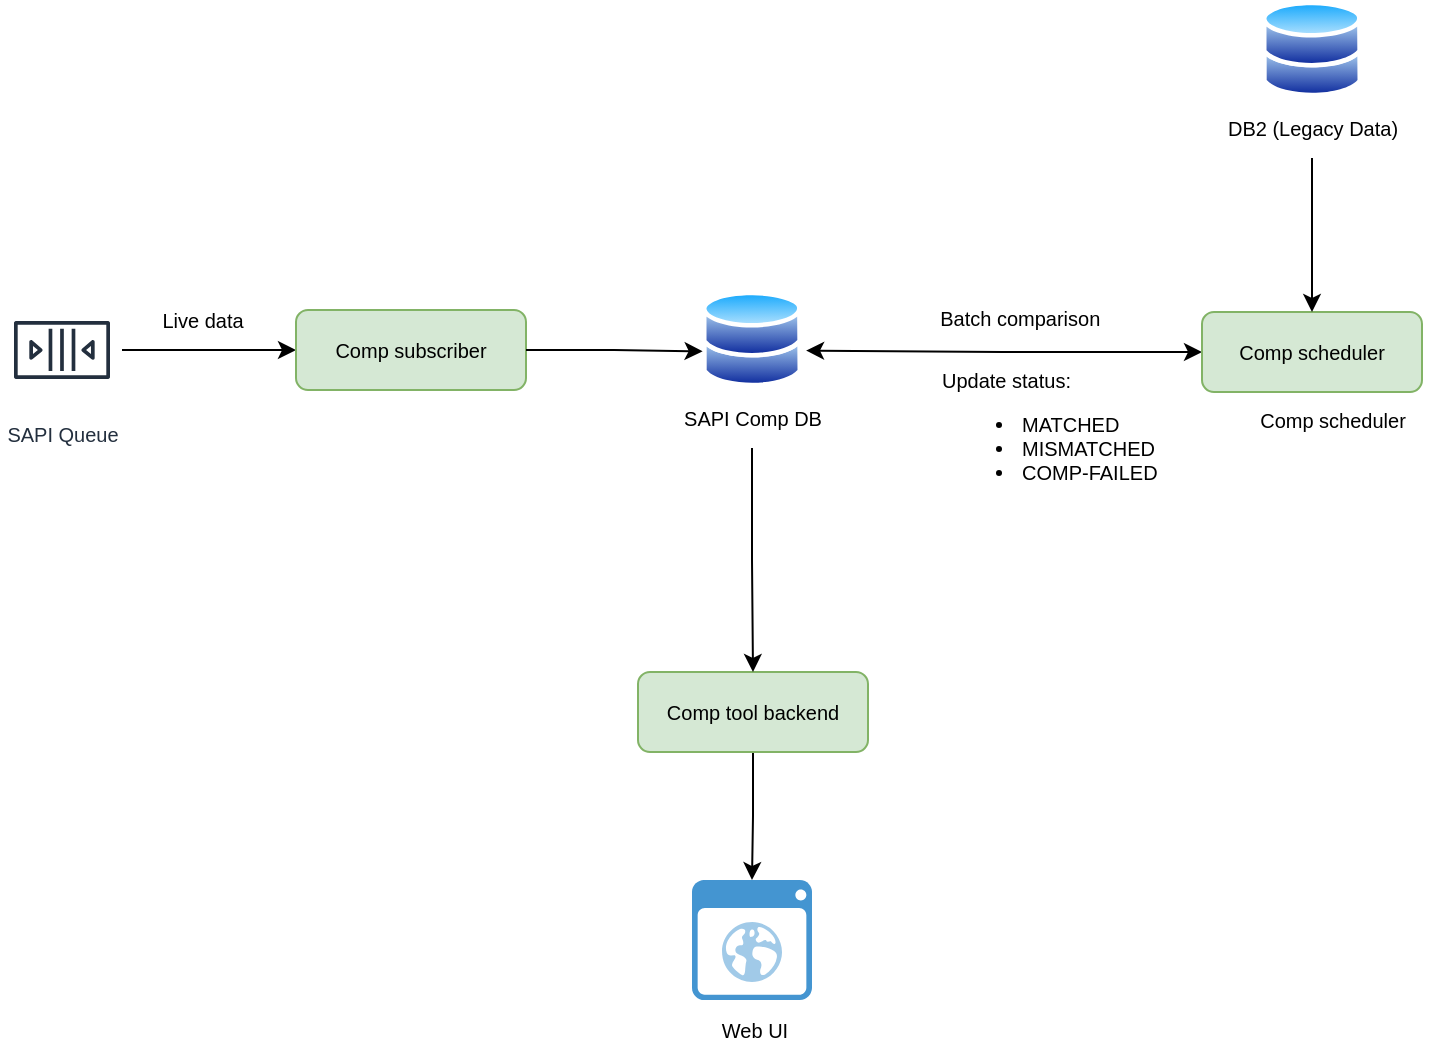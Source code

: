 <mxfile version="22.1.7" type="github">
  <diagram name="Page-1" id="bZ22wts9ZL9CsZyptoK8">
    <mxGraphModel dx="989" dy="523" grid="1" gridSize="10" guides="1" tooltips="1" connect="1" arrows="1" fold="1" page="1" pageScale="1" pageWidth="1400" pageHeight="850" math="0" shadow="0">
      <root>
        <mxCell id="0" />
        <mxCell id="1" parent="0" />
        <mxCell id="tpa_yzFqiFY1DUuuxtVT-7" style="edgeStyle=orthogonalEdgeStyle;rounded=0;orthogonalLoop=1;jettySize=auto;html=1;fontSize=10;" edge="1" parent="1" source="wvpcYqnINNZmsrRdIS55-7" target="tpa_yzFqiFY1DUuuxtVT-4">
          <mxGeometry relative="1" as="geometry" />
        </mxCell>
        <mxCell id="wvpcYqnINNZmsrRdIS55-7" value="SAPI Queue" style="sketch=0;outlineConnect=0;fontColor=#232F3E;gradientColor=none;strokeColor=#232F3E;fillColor=#ffffff;dashed=0;verticalLabelPosition=bottom;verticalAlign=top;align=center;html=1;fontSize=10;fontStyle=0;aspect=fixed;shape=mxgraph.aws4.resourceIcon;resIcon=mxgraph.aws4.queue;" parent="1" vertex="1">
          <mxGeometry x="40" y="155" width="60" height="60" as="geometry" />
        </mxCell>
        <mxCell id="wvpcYqnINNZmsrRdIS55-9" value="" style="group;fontSize=10;" parent="1" vertex="1" connectable="0">
          <mxGeometry x="670" y="10" width="90" height="79" as="geometry" />
        </mxCell>
        <mxCell id="wvpcYqnINNZmsrRdIS55-5" value="" style="image;aspect=fixed;perimeter=ellipsePerimeter;html=1;align=center;shadow=0;dashed=0;spacingTop=3;image=img/lib/active_directory/databases.svg;fontSize=10;" parent="wvpcYqnINNZmsrRdIS55-9" vertex="1">
          <mxGeometry width="50" height="49" as="geometry" />
        </mxCell>
        <mxCell id="wvpcYqnINNZmsrRdIS55-8" value="DB2 (Legacy Data)" style="text;html=1;align=center;verticalAlign=middle;resizable=0;points=[];autosize=1;strokeColor=none;fillColor=none;fontSize=10;" parent="wvpcYqnINNZmsrRdIS55-9" vertex="1">
          <mxGeometry x="-30" y="49" width="110" height="30" as="geometry" />
        </mxCell>
        <mxCell id="wvpcYqnINNZmsrRdIS55-15" value="" style="group;fontSize=10;" parent="1" vertex="1" connectable="0">
          <mxGeometry x="380" y="155" width="90" height="79" as="geometry" />
        </mxCell>
        <mxCell id="wvpcYqnINNZmsrRdIS55-10" value="" style="image;aspect=fixed;perimeter=ellipsePerimeter;html=1;align=center;shadow=0;dashed=0;spacingTop=3;image=img/lib/active_directory/databases.svg;fontSize=10;" parent="wvpcYqnINNZmsrRdIS55-15" vertex="1">
          <mxGeometry x="10" width="50" height="49" as="geometry" />
        </mxCell>
        <mxCell id="wvpcYqnINNZmsrRdIS55-11" value="SAPI Comp DB" style="text;html=1;align=center;verticalAlign=middle;resizable=0;points=[];autosize=1;strokeColor=none;fillColor=none;fontSize=10;" parent="wvpcYqnINNZmsrRdIS55-15" vertex="1">
          <mxGeometry x="-10" y="49" width="90" height="30" as="geometry" />
        </mxCell>
        <mxCell id="wvpcYqnINNZmsrRdIS55-33" value="" style="group;fontSize=10;" parent="1" vertex="1" connectable="0">
          <mxGeometry x="385" y="450" width="61" height="90" as="geometry" />
        </mxCell>
        <mxCell id="wvpcYqnINNZmsrRdIS55-31" value="" style="shadow=0;dashed=0;html=1;strokeColor=none;fillColor=#4495D1;labelPosition=center;verticalLabelPosition=bottom;verticalAlign=top;align=center;outlineConnect=0;shape=mxgraph.veeam.2d.web_ui;fontSize=10;" parent="wvpcYqnINNZmsrRdIS55-33" vertex="1">
          <mxGeometry width="60" height="60" as="geometry" />
        </mxCell>
        <mxCell id="wvpcYqnINNZmsrRdIS55-32" value="Web UI" style="text;html=1;align=center;verticalAlign=middle;resizable=0;points=[];autosize=1;strokeColor=none;fillColor=none;fontSize=10;" parent="wvpcYqnINNZmsrRdIS55-33" vertex="1">
          <mxGeometry x="1" y="60" width="60" height="30" as="geometry" />
        </mxCell>
        <mxCell id="wvpcYqnINNZmsrRdIS55-20" value="Comp scheduler" style="text;html=1;align=center;verticalAlign=middle;resizable=0;points=[];autosize=1;strokeColor=none;fillColor=none;fontSize=10;" parent="1" vertex="1">
          <mxGeometry x="655" y="205" width="100" height="30" as="geometry" />
        </mxCell>
        <mxCell id="tpa_yzFqiFY1DUuuxtVT-1" value="Live data" style="text;html=1;align=center;verticalAlign=middle;resizable=0;points=[];autosize=1;strokeColor=none;fillColor=none;fontSize=10;" vertex="1" parent="1">
          <mxGeometry x="110" y="155" width="60" height="30" as="geometry" />
        </mxCell>
        <mxCell id="tpa_yzFqiFY1DUuuxtVT-2" value="Batch comparison&amp;nbsp;" style="text;html=1;align=center;verticalAlign=middle;resizable=0;points=[];autosize=1;strokeColor=none;fillColor=none;fontSize=10;" vertex="1" parent="1">
          <mxGeometry x="495" y="154" width="110" height="30" as="geometry" />
        </mxCell>
        <mxCell id="tpa_yzFqiFY1DUuuxtVT-3" value="&lt;font style=&quot;font-size: 10px;&quot;&gt;Update status: &lt;br style=&quot;font-size: 10px;&quot;&gt;&lt;/font&gt;&lt;blockquote style=&quot;margin: 0px 0px 0px 40px; border: none; padding: 0px; font-size: 10px;&quot;&gt;&lt;/blockquote&gt;&lt;ul style=&quot;font-size: 10px;&quot;&gt;&lt;li style=&quot;font-size: 10px;&quot;&gt;&lt;span style=&quot;background-color: initial; font-size: 10px;&quot;&gt;MATCHED&lt;/span&gt;&lt;/li&gt;&lt;li style=&quot;font-size: 10px;&quot;&gt;&lt;span style=&quot;background-color: initial; font-size: 10px;&quot;&gt;MISMATCHED&lt;/span&gt;&lt;/li&gt;&lt;li style=&quot;font-size: 10px;&quot;&gt;&lt;font style=&quot;font-size: 10px;&quot;&gt;&lt;span style=&quot;background-color: initial; font-size: 10px;&quot;&gt;COMP-FAILED&lt;/span&gt;&lt;/font&gt;&lt;/li&gt;&lt;/ul&gt;&lt;blockquote style=&quot;margin: 0px 0px 0px 40px; border: none; padding: 0px; font-size: 10px;&quot;&gt;&lt;/blockquote&gt;" style="text;html=1;align=left;verticalAlign=middle;resizable=0;points=[];autosize=1;strokeColor=none;fillColor=none;fontSize=10;" vertex="1" parent="1">
          <mxGeometry x="508" y="188" width="130" height="80" as="geometry" />
        </mxCell>
        <mxCell id="tpa_yzFqiFY1DUuuxtVT-4" value="Comp subscriber" style="rounded=1;whiteSpace=wrap;html=1;fillColor=#d5e8d4;strokeColor=#82b366;fontSize=10;" vertex="1" parent="1">
          <mxGeometry x="187" y="165" width="115" height="40" as="geometry" />
        </mxCell>
        <mxCell id="tpa_yzFqiFY1DUuuxtVT-10" style="edgeStyle=orthogonalEdgeStyle;rounded=0;orthogonalLoop=1;jettySize=auto;html=1;entryX=1.041;entryY=0.618;entryDx=0;entryDy=0;entryPerimeter=0;startArrow=classic;startFill=1;" edge="1" parent="1" source="tpa_yzFqiFY1DUuuxtVT-5" target="wvpcYqnINNZmsrRdIS55-10">
          <mxGeometry relative="1" as="geometry">
            <mxPoint x="450.0" y="185" as="targetPoint" />
          </mxGeometry>
        </mxCell>
        <mxCell id="tpa_yzFqiFY1DUuuxtVT-5" value="Comp scheduler" style="rounded=1;whiteSpace=wrap;html=1;fillColor=#d5e8d4;strokeColor=#82b366;fontSize=10;" vertex="1" parent="1">
          <mxGeometry x="640" y="166" width="110" height="40" as="geometry" />
        </mxCell>
        <mxCell id="tpa_yzFqiFY1DUuuxtVT-8" style="edgeStyle=orthogonalEdgeStyle;rounded=0;orthogonalLoop=1;jettySize=auto;html=1;entryX=0.006;entryY=0.626;entryDx=0;entryDy=0;entryPerimeter=0;fontSize=10;" edge="1" parent="1" source="tpa_yzFqiFY1DUuuxtVT-4" target="wvpcYqnINNZmsrRdIS55-10">
          <mxGeometry relative="1" as="geometry" />
        </mxCell>
        <mxCell id="tpa_yzFqiFY1DUuuxtVT-9" style="edgeStyle=orthogonalEdgeStyle;rounded=0;orthogonalLoop=1;jettySize=auto;html=1;entryX=0.5;entryY=0;entryDx=0;entryDy=0;" edge="1" parent="1" source="wvpcYqnINNZmsrRdIS55-8" target="tpa_yzFqiFY1DUuuxtVT-5">
          <mxGeometry relative="1" as="geometry" />
        </mxCell>
        <mxCell id="tpa_yzFqiFY1DUuuxtVT-13" style="edgeStyle=orthogonalEdgeStyle;rounded=0;orthogonalLoop=1;jettySize=auto;html=1;" edge="1" parent="1" source="tpa_yzFqiFY1DUuuxtVT-11" target="wvpcYqnINNZmsrRdIS55-31">
          <mxGeometry relative="1" as="geometry" />
        </mxCell>
        <mxCell id="tpa_yzFqiFY1DUuuxtVT-11" value="Comp tool backend" style="rounded=1;whiteSpace=wrap;html=1;fillColor=#d5e8d4;strokeColor=#82b366;fontSize=10;" vertex="1" parent="1">
          <mxGeometry x="358" y="346" width="115" height="40" as="geometry" />
        </mxCell>
        <mxCell id="tpa_yzFqiFY1DUuuxtVT-12" style="edgeStyle=orthogonalEdgeStyle;rounded=0;orthogonalLoop=1;jettySize=auto;html=1;" edge="1" parent="1" source="wvpcYqnINNZmsrRdIS55-11" target="tpa_yzFqiFY1DUuuxtVT-11">
          <mxGeometry relative="1" as="geometry" />
        </mxCell>
      </root>
    </mxGraphModel>
  </diagram>
</mxfile>
